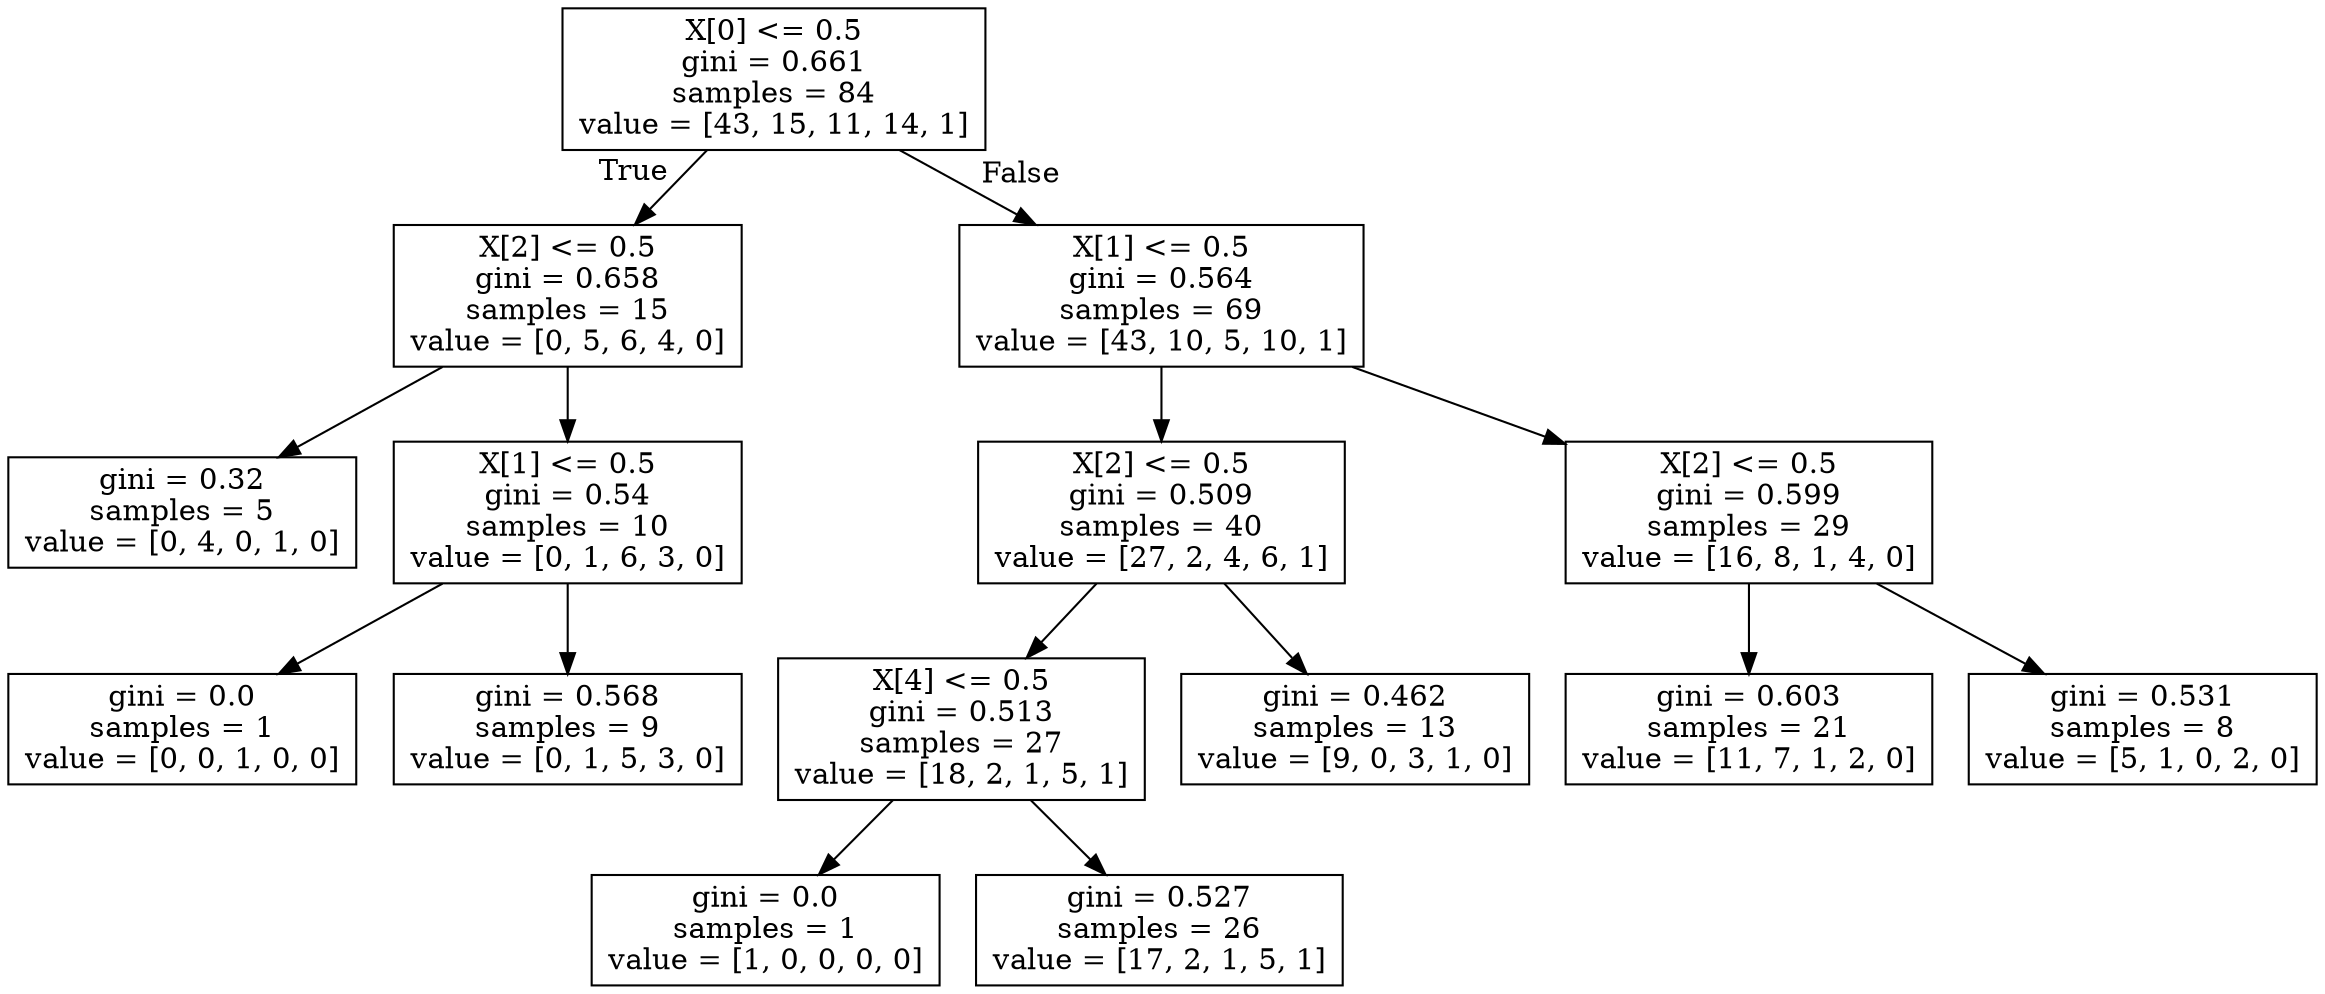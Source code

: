 digraph Tree {
node [shape=box] ;
0 [label="X[0] <= 0.5\ngini = 0.661\nsamples = 84\nvalue = [43, 15, 11, 14, 1]"] ;
1 [label="X[2] <= 0.5\ngini = 0.658\nsamples = 15\nvalue = [0, 5, 6, 4, 0]"] ;
0 -> 1 [labeldistance=2.5, labelangle=45, headlabel="True"] ;
2 [label="gini = 0.32\nsamples = 5\nvalue = [0, 4, 0, 1, 0]"] ;
1 -> 2 ;
3 [label="X[1] <= 0.5\ngini = 0.54\nsamples = 10\nvalue = [0, 1, 6, 3, 0]"] ;
1 -> 3 ;
4 [label="gini = 0.0\nsamples = 1\nvalue = [0, 0, 1, 0, 0]"] ;
3 -> 4 ;
5 [label="gini = 0.568\nsamples = 9\nvalue = [0, 1, 5, 3, 0]"] ;
3 -> 5 ;
6 [label="X[1] <= 0.5\ngini = 0.564\nsamples = 69\nvalue = [43, 10, 5, 10, 1]"] ;
0 -> 6 [labeldistance=2.5, labelangle=-45, headlabel="False"] ;
7 [label="X[2] <= 0.5\ngini = 0.509\nsamples = 40\nvalue = [27, 2, 4, 6, 1]"] ;
6 -> 7 ;
8 [label="X[4] <= 0.5\ngini = 0.513\nsamples = 27\nvalue = [18, 2, 1, 5, 1]"] ;
7 -> 8 ;
9 [label="gini = 0.0\nsamples = 1\nvalue = [1, 0, 0, 0, 0]"] ;
8 -> 9 ;
10 [label="gini = 0.527\nsamples = 26\nvalue = [17, 2, 1, 5, 1]"] ;
8 -> 10 ;
11 [label="gini = 0.462\nsamples = 13\nvalue = [9, 0, 3, 1, 0]"] ;
7 -> 11 ;
12 [label="X[2] <= 0.5\ngini = 0.599\nsamples = 29\nvalue = [16, 8, 1, 4, 0]"] ;
6 -> 12 ;
13 [label="gini = 0.603\nsamples = 21\nvalue = [11, 7, 1, 2, 0]"] ;
12 -> 13 ;
14 [label="gini = 0.531\nsamples = 8\nvalue = [5, 1, 0, 2, 0]"] ;
12 -> 14 ;
}